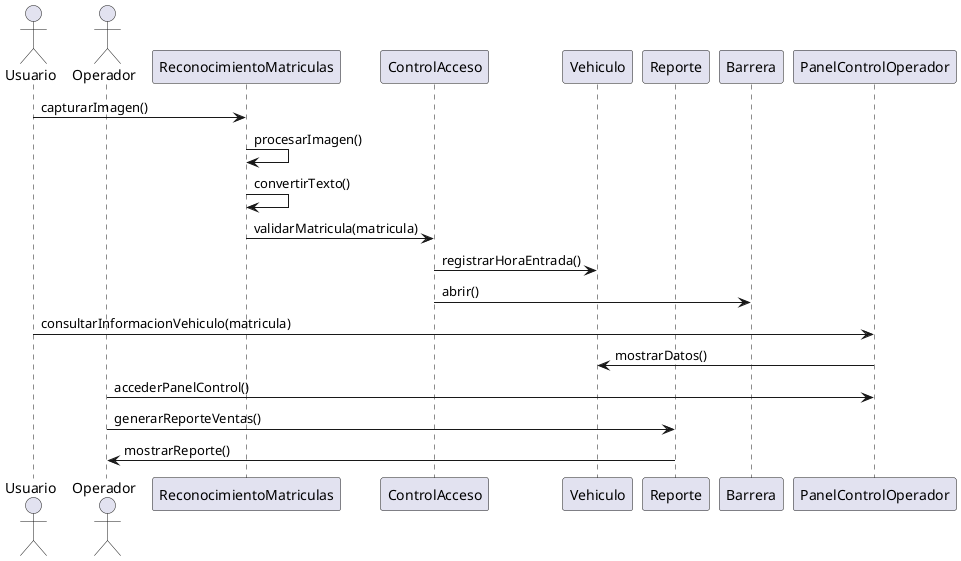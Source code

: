 @startuml Diagrama de Secuencia
actor Usuario
actor Operador
participant ReconocimientoMatriculas
participant ControlAcceso
participant Vehiculo
participant Reporte
participant Barrera
participant PanelControlOperador

Usuario -> ReconocimientoMatriculas: capturarImagen()
ReconocimientoMatriculas -> ReconocimientoMatriculas: procesarImagen()
ReconocimientoMatriculas -> ReconocimientoMatriculas: convertirTexto()
ReconocimientoMatriculas -> ControlAcceso: validarMatricula(matricula)
ControlAcceso -> Vehiculo: registrarHoraEntrada()
ControlAcceso -> Barrera: abrir()

Usuario -> PanelControlOperador: consultarInformacionVehiculo(matricula)
PanelControlOperador -> Vehiculo: mostrarDatos()

Operador -> PanelControlOperador: accederPanelControl()
Operador -> Reporte: generarReporteVentas()
Reporte -> Operador: mostrarReporte()
@enduml
